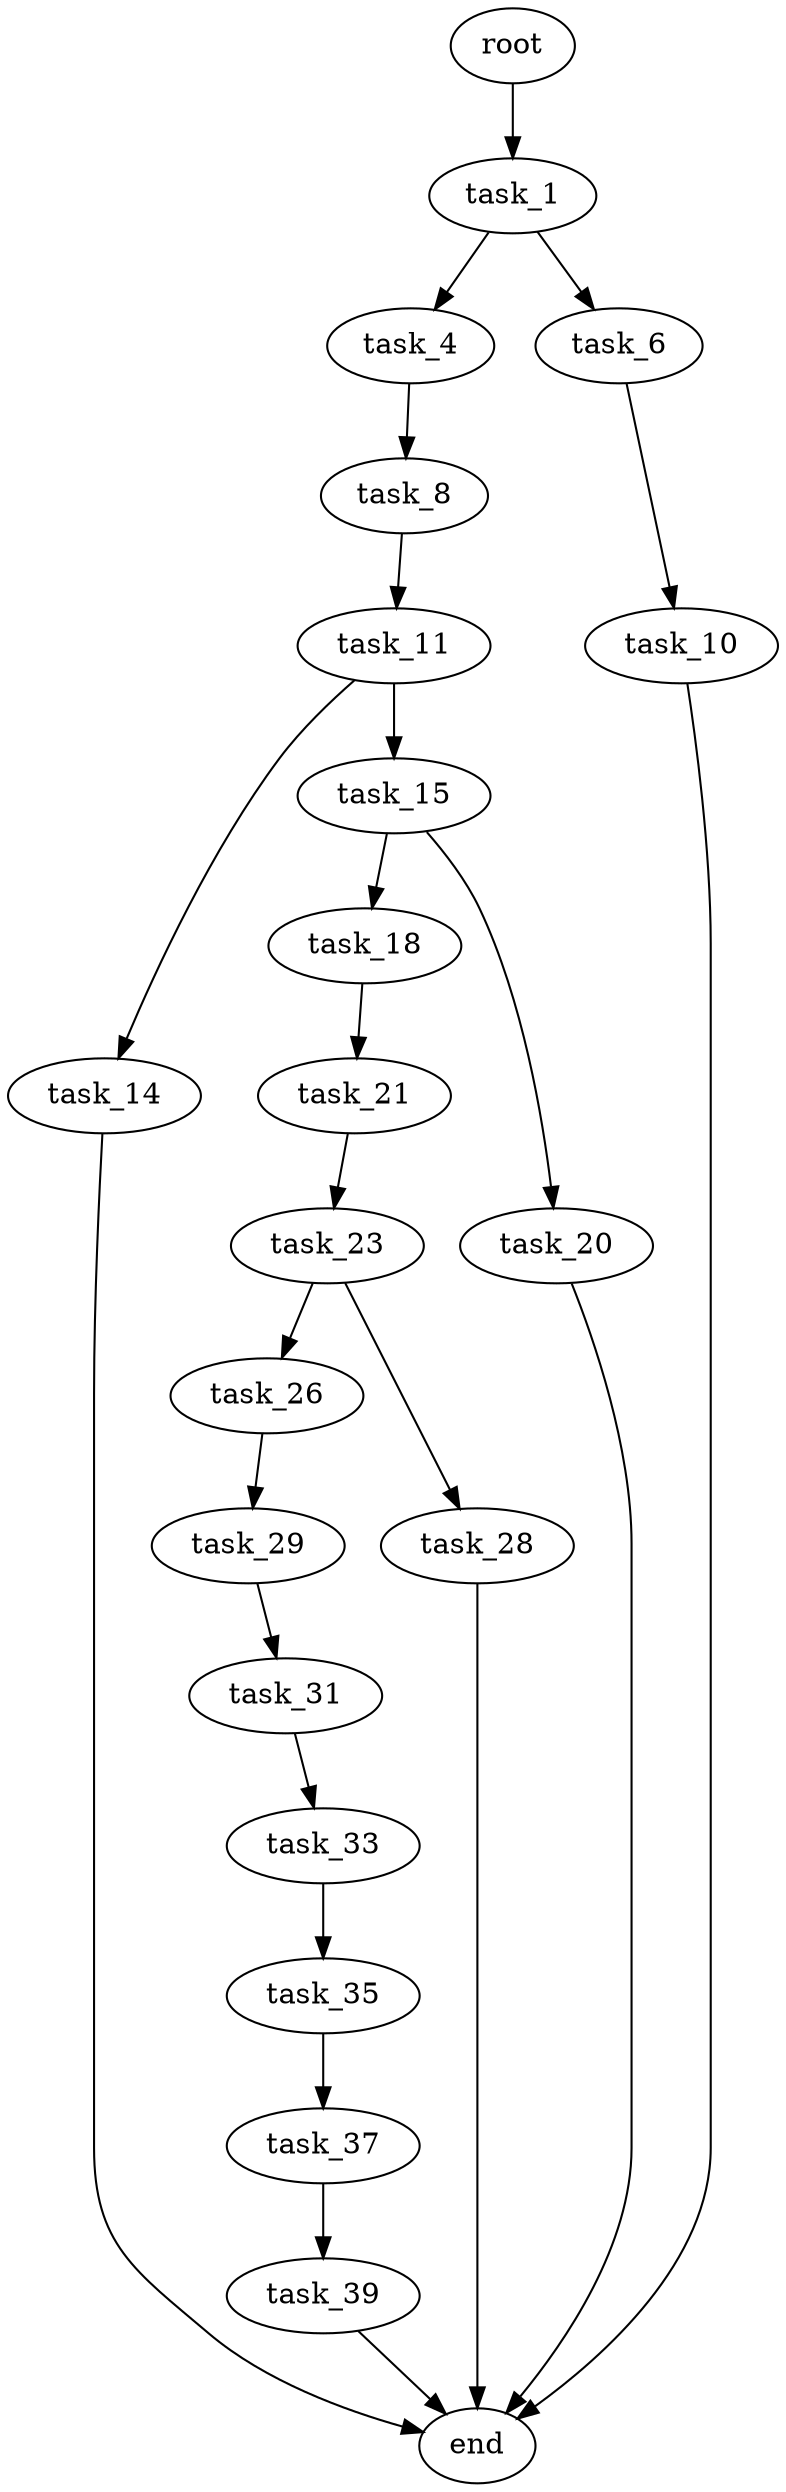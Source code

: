 digraph G {
  root [size="0.000000"];
  task_1 [size="114079750839.000000"];
  task_4 [size="6577742758.000000"];
  task_6 [size="1073741824000.000000"];
  task_8 [size="270908255151.000000"];
  task_10 [size="312412860764.000000"];
  task_11 [size="49060587185.000000"];
  task_14 [size="21226526972.000000"];
  task_15 [size="163423468451.000000"];
  task_18 [size="10153075228.000000"];
  task_20 [size="9645209392.000000"];
  task_21 [size="782757789696.000000"];
  task_23 [size="46508487829.000000"];
  task_26 [size="310412139187.000000"];
  task_28 [size="1082282397190.000000"];
  task_29 [size="26096993920.000000"];
  task_31 [size="20964517401.000000"];
  task_33 [size="320933579542.000000"];
  task_35 [size="231928233984.000000"];
  task_37 [size="1393314399.000000"];
  task_39 [size="1167861027509.000000"];
  end [size="0.000000"];

  root -> task_1 [size="1.000000"];
  task_1 -> task_4 [size="209715200.000000"];
  task_1 -> task_6 [size="209715200.000000"];
  task_4 -> task_8 [size="209715200.000000"];
  task_6 -> task_10 [size="838860800.000000"];
  task_8 -> task_11 [size="209715200.000000"];
  task_10 -> end [size="1.000000"];
  task_11 -> task_14 [size="75497472.000000"];
  task_11 -> task_15 [size="75497472.000000"];
  task_14 -> end [size="1.000000"];
  task_15 -> task_18 [size="536870912.000000"];
  task_15 -> task_20 [size="536870912.000000"];
  task_18 -> task_21 [size="209715200.000000"];
  task_20 -> end [size="1.000000"];
  task_21 -> task_23 [size="679477248.000000"];
  task_23 -> task_26 [size="134217728.000000"];
  task_23 -> task_28 [size="134217728.000000"];
  task_26 -> task_29 [size="536870912.000000"];
  task_28 -> end [size="1.000000"];
  task_29 -> task_31 [size="411041792.000000"];
  task_31 -> task_33 [size="411041792.000000"];
  task_33 -> task_35 [size="411041792.000000"];
  task_35 -> task_37 [size="301989888.000000"];
  task_37 -> task_39 [size="75497472.000000"];
  task_39 -> end [size="1.000000"];
}
